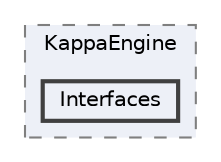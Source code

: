 digraph "include/KappaEngine/Interfaces"
{
 // LATEX_PDF_SIZE
  bgcolor="transparent";
  edge [fontname=Helvetica,fontsize=10,labelfontname=Helvetica,labelfontsize=10];
  node [fontname=Helvetica,fontsize=10,shape=box,height=0.2,width=0.4];
  compound=true
  subgraph clusterdir_e92926543deb0c9bc3c2f361f432974c {
    graph [ bgcolor="#edf0f7", pencolor="grey50", label="KappaEngine", fontname=Helvetica,fontsize=10 style="filled,dashed", URL="dir_e92926543deb0c9bc3c2f361f432974c.html",tooltip=""]
  dir_17a8f93f4a21283d874e8f4ff6b660a7 [label="Interfaces", fillcolor="#edf0f7", color="grey25", style="filled,bold", URL="dir_17a8f93f4a21283d874e8f4ff6b660a7.html",tooltip=""];
  }
}
